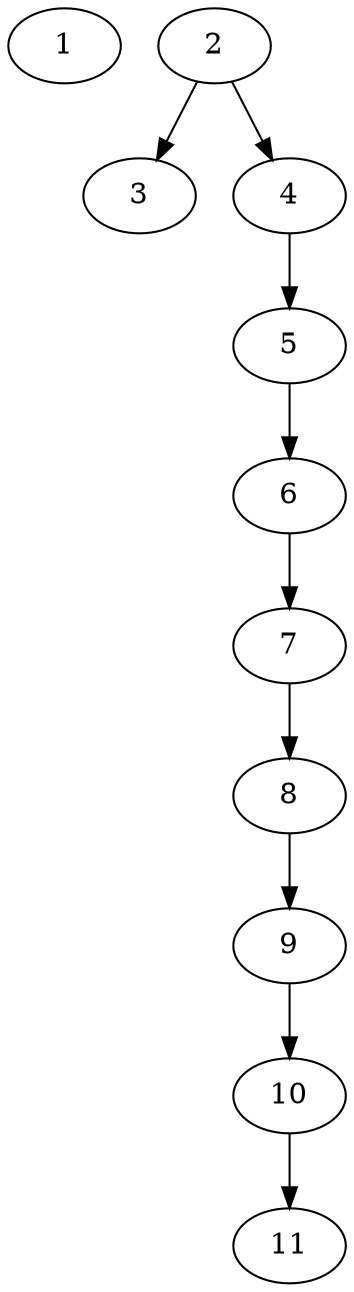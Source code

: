 // DAG (tier=1-easy, mode=data, n=11, ccr=0.338, fat=0.404, density=0.295, regular=0.644, jump=0.077, mindata=1048576, maxdata=8388608)
// DAG automatically generated by daggen at Sun Aug 24 16:33:33 2025
// /home/ermia/Project/Environments/daggen/bin/daggen --dot --ccr 0.338 --fat 0.404 --regular 0.644 --density 0.295 --jump 0.077 --mindata 1048576 --maxdata 8388608 -n 11 
digraph G {
  1 [size="51189780721984077824", alpha="0.06", expect_size="25594890360992038912"]
  2 [size="518093905572387392", alpha="0.16", expect_size="259046952786193696"]
  2 -> 3 [size ="448377145786368"]
  2 -> 4 [size ="448377145786368"]
  3 [size="13821488173786612", alpha="0.02", expect_size="6910744086893306"]
  4 [size="14042693980964360", alpha="0.02", expect_size="7021346990482180"]
  4 -> 5 [size ="383566114455552"]
  5 [size="22238272761388672", alpha="0.07", expect_size="11119136380694336"]
  5 -> 6 [size ="10882717319168"]
  6 [size="65811241267500328", alpha="0.01", expect_size="32905620633750164"]
  6 -> 7 [size ="177194378723328"]
  7 [size="120863819643532896", alpha="0.12", expect_size="60431909821766448"]
  7 -> 8 [size ="106612706508800"]
  8 [size="457168224127798464", alpha="0.18", expect_size="228584112063899232"]
  8 -> 9 [size ="190945194672128"]
  9 [size="17986283927140640", alpha="0.11", expect_size="8993141963570320"]
  9 -> 10 [size ="281220533452800"]
  10 [size="36250493747495698432", alpha="0.03", expect_size="18125246873747849216"]
  10 -> 11 [size ="87625922772992"]
  11 [size="3424004656119297", alpha="0.05", expect_size="1712002328059648"]
}